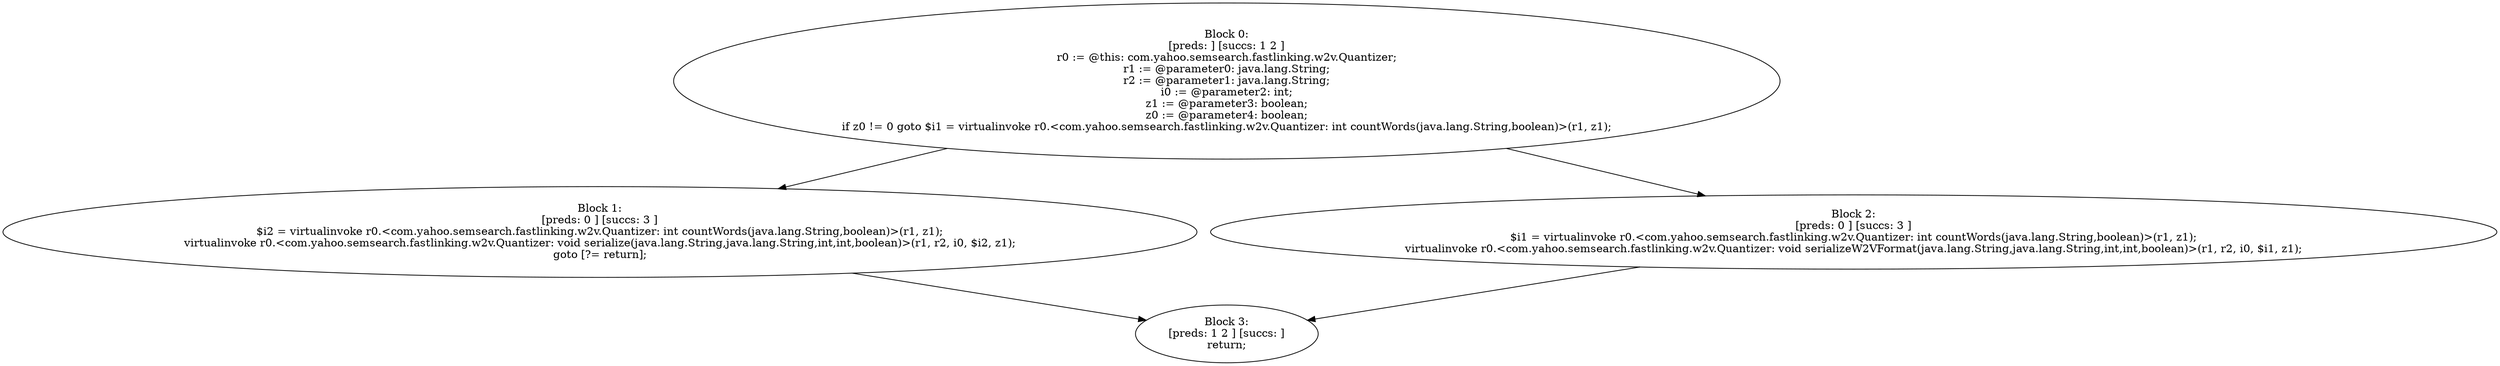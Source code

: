 digraph "unitGraph" {
    "Block 0:
[preds: ] [succs: 1 2 ]
r0 := @this: com.yahoo.semsearch.fastlinking.w2v.Quantizer;
r1 := @parameter0: java.lang.String;
r2 := @parameter1: java.lang.String;
i0 := @parameter2: int;
z1 := @parameter3: boolean;
z0 := @parameter4: boolean;
if z0 != 0 goto $i1 = virtualinvoke r0.<com.yahoo.semsearch.fastlinking.w2v.Quantizer: int countWords(java.lang.String,boolean)>(r1, z1);
"
    "Block 1:
[preds: 0 ] [succs: 3 ]
$i2 = virtualinvoke r0.<com.yahoo.semsearch.fastlinking.w2v.Quantizer: int countWords(java.lang.String,boolean)>(r1, z1);
virtualinvoke r0.<com.yahoo.semsearch.fastlinking.w2v.Quantizer: void serialize(java.lang.String,java.lang.String,int,int,boolean)>(r1, r2, i0, $i2, z1);
goto [?= return];
"
    "Block 2:
[preds: 0 ] [succs: 3 ]
$i1 = virtualinvoke r0.<com.yahoo.semsearch.fastlinking.w2v.Quantizer: int countWords(java.lang.String,boolean)>(r1, z1);
virtualinvoke r0.<com.yahoo.semsearch.fastlinking.w2v.Quantizer: void serializeW2VFormat(java.lang.String,java.lang.String,int,int,boolean)>(r1, r2, i0, $i1, z1);
"
    "Block 3:
[preds: 1 2 ] [succs: ]
return;
"
    "Block 0:
[preds: ] [succs: 1 2 ]
r0 := @this: com.yahoo.semsearch.fastlinking.w2v.Quantizer;
r1 := @parameter0: java.lang.String;
r2 := @parameter1: java.lang.String;
i0 := @parameter2: int;
z1 := @parameter3: boolean;
z0 := @parameter4: boolean;
if z0 != 0 goto $i1 = virtualinvoke r0.<com.yahoo.semsearch.fastlinking.w2v.Quantizer: int countWords(java.lang.String,boolean)>(r1, z1);
"->"Block 1:
[preds: 0 ] [succs: 3 ]
$i2 = virtualinvoke r0.<com.yahoo.semsearch.fastlinking.w2v.Quantizer: int countWords(java.lang.String,boolean)>(r1, z1);
virtualinvoke r0.<com.yahoo.semsearch.fastlinking.w2v.Quantizer: void serialize(java.lang.String,java.lang.String,int,int,boolean)>(r1, r2, i0, $i2, z1);
goto [?= return];
";
    "Block 0:
[preds: ] [succs: 1 2 ]
r0 := @this: com.yahoo.semsearch.fastlinking.w2v.Quantizer;
r1 := @parameter0: java.lang.String;
r2 := @parameter1: java.lang.String;
i0 := @parameter2: int;
z1 := @parameter3: boolean;
z0 := @parameter4: boolean;
if z0 != 0 goto $i1 = virtualinvoke r0.<com.yahoo.semsearch.fastlinking.w2v.Quantizer: int countWords(java.lang.String,boolean)>(r1, z1);
"->"Block 2:
[preds: 0 ] [succs: 3 ]
$i1 = virtualinvoke r0.<com.yahoo.semsearch.fastlinking.w2v.Quantizer: int countWords(java.lang.String,boolean)>(r1, z1);
virtualinvoke r0.<com.yahoo.semsearch.fastlinking.w2v.Quantizer: void serializeW2VFormat(java.lang.String,java.lang.String,int,int,boolean)>(r1, r2, i0, $i1, z1);
";
    "Block 1:
[preds: 0 ] [succs: 3 ]
$i2 = virtualinvoke r0.<com.yahoo.semsearch.fastlinking.w2v.Quantizer: int countWords(java.lang.String,boolean)>(r1, z1);
virtualinvoke r0.<com.yahoo.semsearch.fastlinking.w2v.Quantizer: void serialize(java.lang.String,java.lang.String,int,int,boolean)>(r1, r2, i0, $i2, z1);
goto [?= return];
"->"Block 3:
[preds: 1 2 ] [succs: ]
return;
";
    "Block 2:
[preds: 0 ] [succs: 3 ]
$i1 = virtualinvoke r0.<com.yahoo.semsearch.fastlinking.w2v.Quantizer: int countWords(java.lang.String,boolean)>(r1, z1);
virtualinvoke r0.<com.yahoo.semsearch.fastlinking.w2v.Quantizer: void serializeW2VFormat(java.lang.String,java.lang.String,int,int,boolean)>(r1, r2, i0, $i1, z1);
"->"Block 3:
[preds: 1 2 ] [succs: ]
return;
";
}
